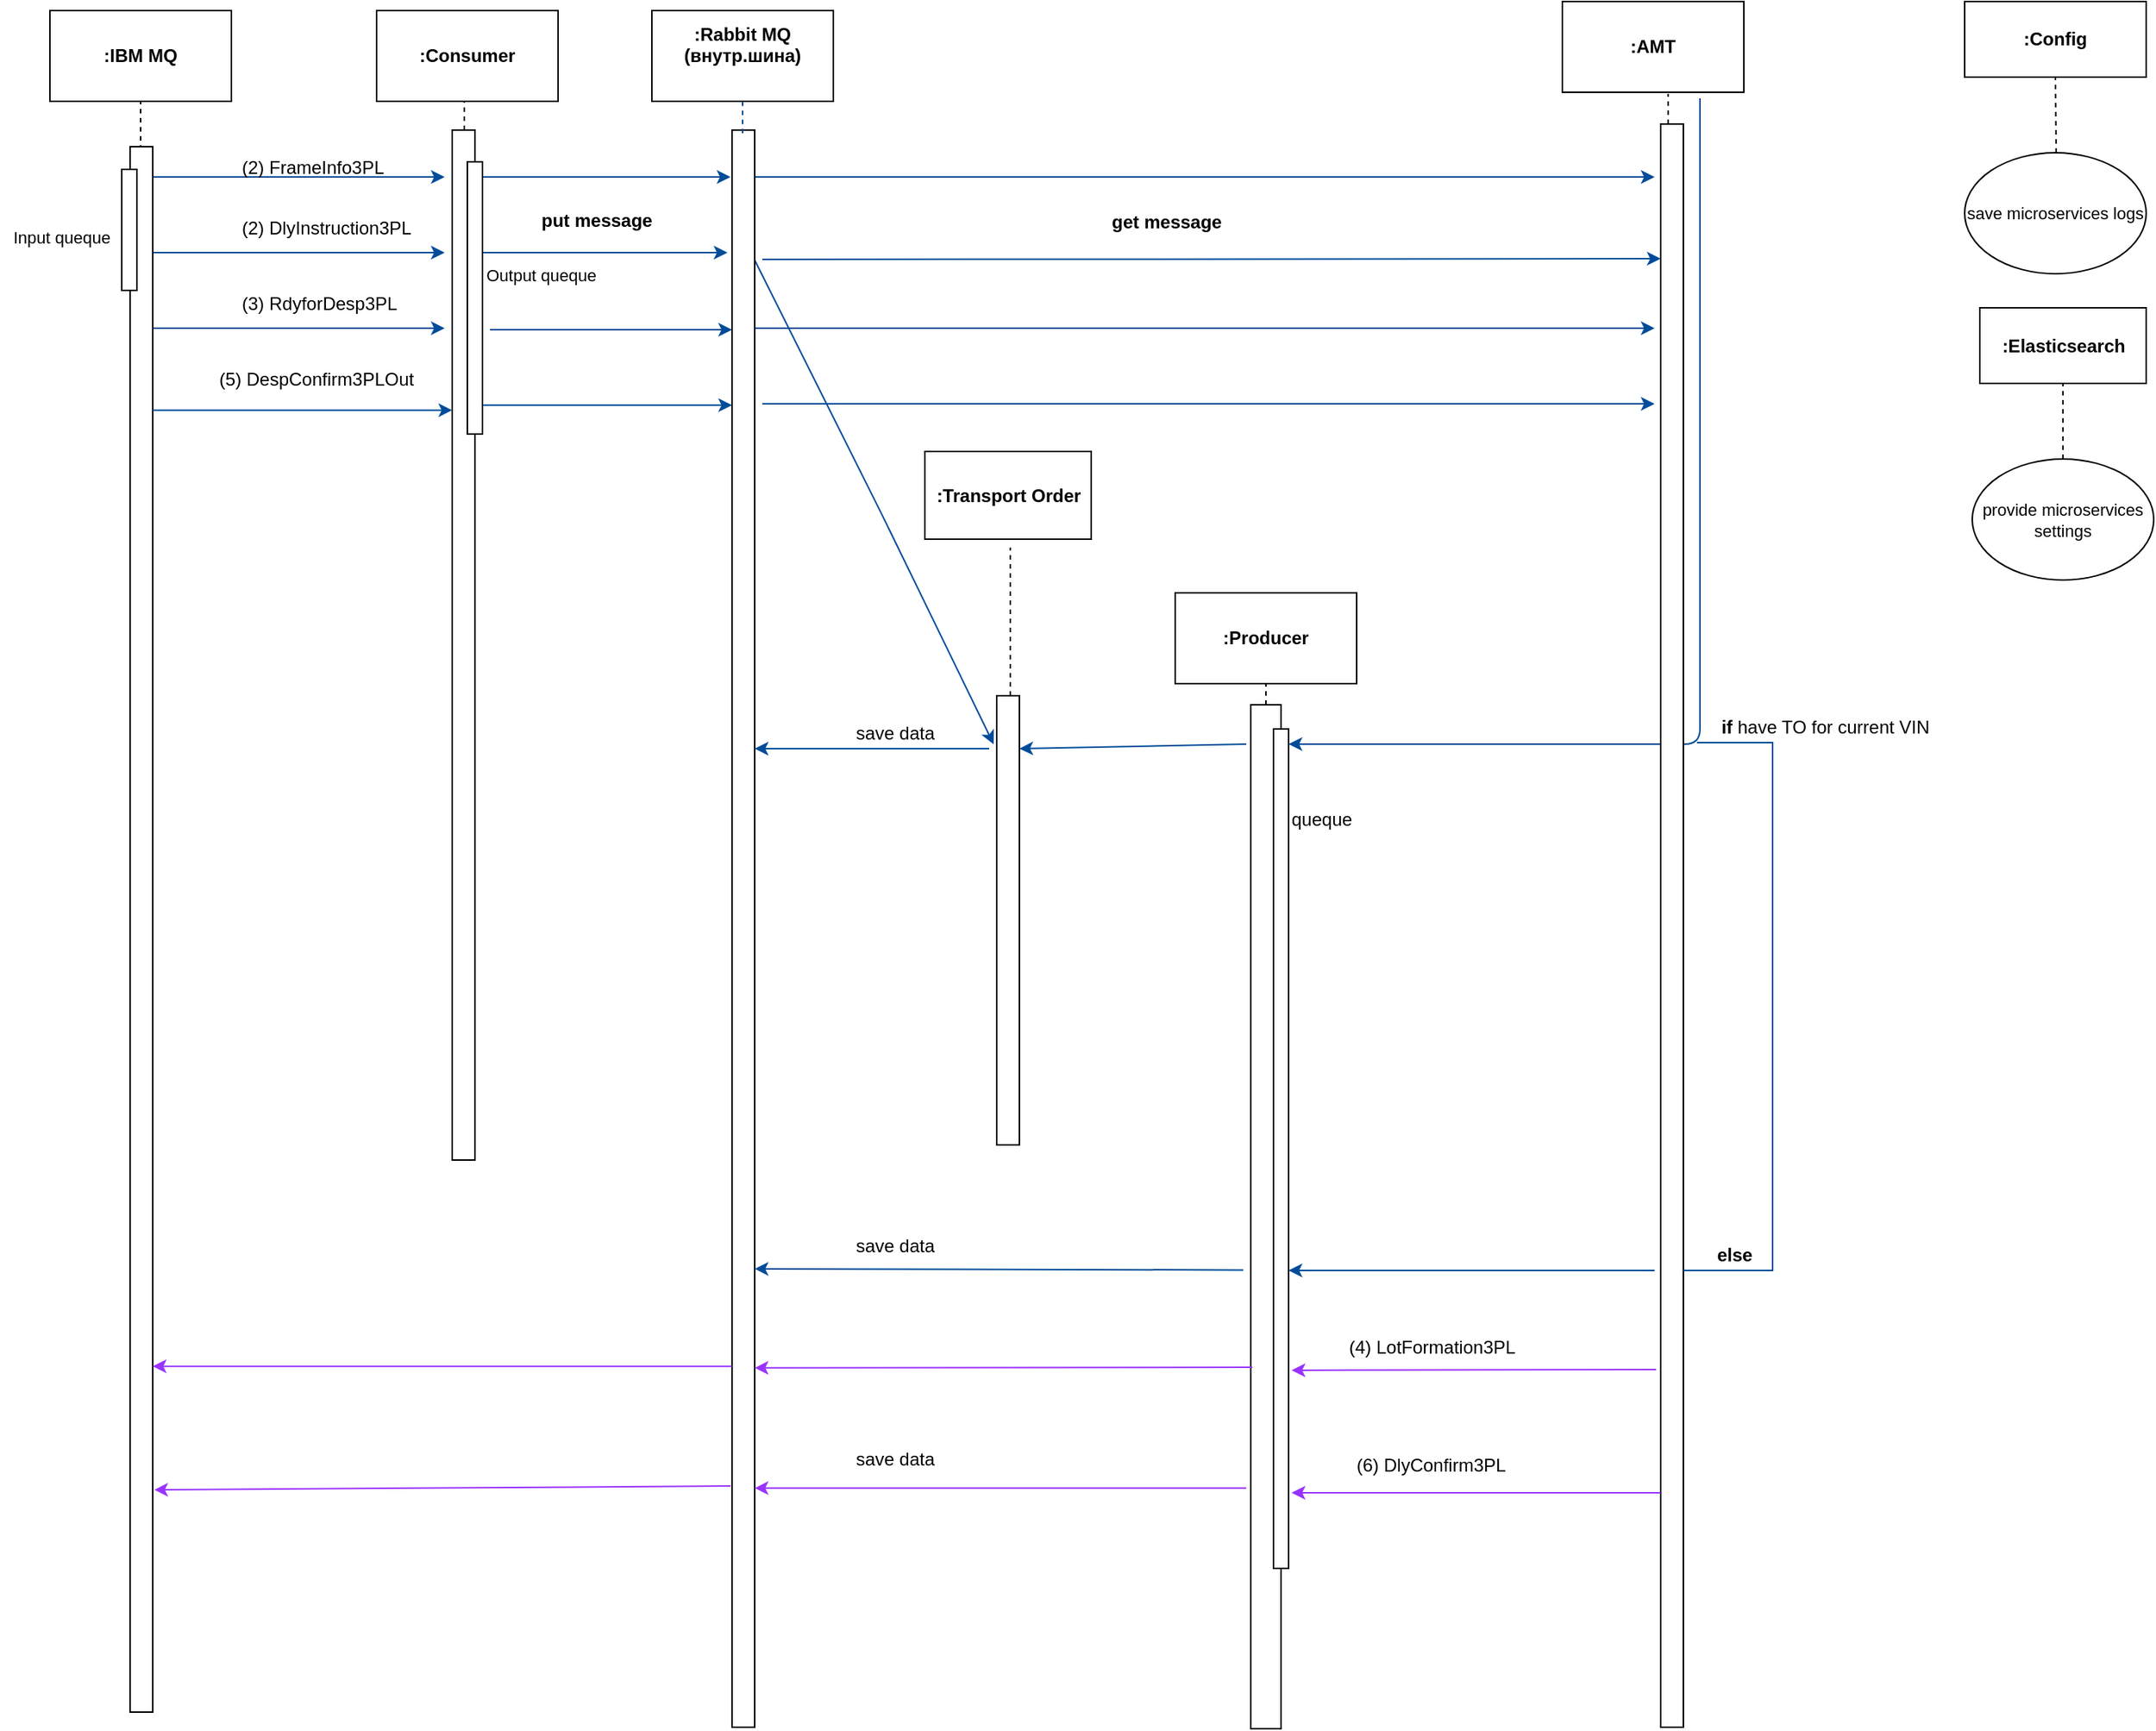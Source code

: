 <mxfile version="10.9.7" type="github"><diagram id="QFj1b3Ph4AJKoAcfD_9Q" name="Page-1"><mxGraphModel dx="2249" dy="796" grid="1" gridSize="10" guides="1" tooltips="1" connect="1" arrows="1" fold="1" page="1" pageScale="1" pageWidth="827" pageHeight="1169" math="0" shadow="0"><root><mxCell id="0"/><mxCell id="1" parent="0"/><mxCell id="KpSiDFXF2KOXU8hQdIHE-29" value="(3) RdyforDesp3PL" style="text;html=1;" parent="1" vertex="1"><mxGeometry x="-236" y="305" width="110" height="30" as="geometry"/></mxCell><mxCell id="52InWGM_COEgxq2UhdLl-113" value="&lt;span style=&quot;font-size: 12px&quot;&gt;:Elasticsearch&lt;/span&gt;" style="html=1;labelBackgroundColor=#ffffff;fontSize=1;fontStyle=1" parent="1" vertex="1"><mxGeometry x="915" y="321.5" width="110" height="50" as="geometry"/></mxCell><mxCell id="52InWGM_COEgxq2UhdLl-114" value="&lt;b&gt;:Config&lt;/b&gt;" style="rounded=0;whiteSpace=wrap;html=1;labelBackgroundColor=#ffffff;fontSize=12;" parent="1" vertex="1"><mxGeometry x="905" y="119" width="120" height="50" as="geometry"/></mxCell><mxCell id="52InWGM_COEgxq2UhdLl-122" value="" style="endArrow=none;dashed=1;html=1;fontSize=12;entryX=0.5;entryY=1;entryDx=0;entryDy=0;exitX=0.5;exitY=0;exitDx=0;exitDy=0;" parent="1" source="52InWGM_COEgxq2UhdLl-160" target="52InWGM_COEgxq2UhdLl-113" edge="1"><mxGeometry width="50" height="50" relative="1" as="geometry"><mxPoint x="960" y="431.5" as="sourcePoint"/><mxPoint x="1025" y="691.5" as="targetPoint"/></mxGeometry></mxCell><mxCell id="52InWGM_COEgxq2UhdLl-123" value="" style="endArrow=none;dashed=1;html=1;fontSize=12;entryX=0.5;entryY=1;entryDx=0;entryDy=0;" parent="1" target="52InWGM_COEgxq2UhdLl-114" edge="1"><mxGeometry width="50" height="50" relative="1" as="geometry"><mxPoint x="965.5" y="219" as="sourcePoint"/><mxPoint x="1240.5" y="209" as="targetPoint"/></mxGeometry></mxCell><mxCell id="52InWGM_COEgxq2UhdLl-157" value="settings for microservises" style="text;html=1;strokeColor=none;fillColor=none;align=center;verticalAlign=middle;whiteSpace=wrap;rounded=0;labelBackgroundColor=#ffffff;fontSize=11;" parent="1" vertex="1"><mxGeometry x="940" y="454.5" width="40" height="20" as="geometry"/></mxCell><mxCell id="52InWGM_COEgxq2UhdLl-159" value="&lt;span style=&quot;text-align: left;&quot;&gt;save microservices logs&lt;/span&gt;" style="ellipse;whiteSpace=wrap;html=1;labelBackgroundColor=none;fontSize=11;" parent="1" vertex="1"><mxGeometry x="905" y="219" width="120" height="80" as="geometry"/></mxCell><mxCell id="52InWGM_COEgxq2UhdLl-160" value="&lt;span style=&quot;text-align: left&quot;&gt;provide microservices settings&lt;/span&gt;" style="ellipse;whiteSpace=wrap;html=1;labelBackgroundColor=none;fontSize=11;" parent="1" vertex="1"><mxGeometry x="910" y="421.5" width="120" height="80" as="geometry"/></mxCell><mxCell id="52InWGM_COEgxq2UhdLl-175" value="&lt;b style=&quot;font-size: 12px;&quot;&gt;:IBM MQ&lt;/b&gt;" style="rounded=0;whiteSpace=wrap;html=1;labelBackgroundColor=none;fontSize=12;" parent="1" vertex="1"><mxGeometry x="-361" y="125" width="120" height="60" as="geometry"/></mxCell><mxCell id="52InWGM_COEgxq2UhdLl-176" value="&lt;b&gt;:Consumer&lt;/b&gt;" style="rounded=0;whiteSpace=wrap;html=1;labelBackgroundColor=none;fontSize=12;" parent="1" vertex="1"><mxGeometry x="-145" y="125" width="120" height="60" as="geometry"/></mxCell><mxCell id="52InWGM_COEgxq2UhdLl-177" value="&lt;b&gt;:Rabbit MQ&lt;br&gt;(внутр.шина)&lt;br&gt;&lt;br&gt;&lt;/b&gt;" style="rounded=0;whiteSpace=wrap;html=1;labelBackgroundColor=none;fontSize=12;" parent="1" vertex="1"><mxGeometry x="37" y="125" width="120" height="60" as="geometry"/></mxCell><mxCell id="52InWGM_COEgxq2UhdLl-178" value="&lt;b&gt;:Producer&lt;/b&gt;" style="rounded=0;whiteSpace=wrap;html=1;labelBackgroundColor=none;fontSize=12;" parent="1" vertex="1"><mxGeometry x="383" y="510" width="120" height="60" as="geometry"/></mxCell><mxCell id="52InWGM_COEgxq2UhdLl-179" value="&lt;b&gt;:Transport Order&lt;/b&gt;" style="rounded=0;whiteSpace=wrap;html=1;labelBackgroundColor=none;fontSize=12;" parent="1" vertex="1"><mxGeometry x="217.5" y="416.5" width="110" height="58" as="geometry"/></mxCell><mxCell id="52InWGM_COEgxq2UhdLl-180" value="&lt;b&gt;:AMT&lt;/b&gt;" style="rounded=0;whiteSpace=wrap;html=1;labelBackgroundColor=none;fontSize=12;" parent="1" vertex="1"><mxGeometry x="639" y="119" width="120" height="60" as="geometry"/></mxCell><mxCell id="52InWGM_COEgxq2UhdLl-181" value="" style="endArrow=none;dashed=1;html=1;fontSize=12;entryX=0.5;entryY=1;entryDx=0;entryDy=0;" parent="1" target="52InWGM_COEgxq2UhdLl-175" edge="1"><mxGeometry width="50" height="50" relative="1" as="geometry"><mxPoint x="-301" y="655" as="sourcePoint"/><mxPoint x="-300" y="205" as="targetPoint"/></mxGeometry></mxCell><mxCell id="52InWGM_COEgxq2UhdLl-182" value="" style="endArrow=none;dashed=1;html=1;fontSize=12;entryX=0.583;entryY=1;entryDx=0;entryDy=0;entryPerimeter=0;" parent="1" edge="1"><mxGeometry width="50" height="50" relative="1" as="geometry"><mxPoint x="-87" y="204" as="sourcePoint"/><mxPoint x="-87" y="185" as="targetPoint"/></mxGeometry></mxCell><mxCell id="52InWGM_COEgxq2UhdLl-184" value="" style="endArrow=none;dashed=1;html=1;fontSize=12;entryX=0.5;entryY=1;entryDx=0;entryDy=0;" parent="1" source="DakCSxDWCGbXa1bq1zqm-27" target="52InWGM_COEgxq2UhdLl-178" edge="1"><mxGeometry width="50" height="50" relative="1" as="geometry"><mxPoint x="408.5" y="757.5" as="sourcePoint"/><mxPoint x="214.5" y="337.5" as="targetPoint"/></mxGeometry></mxCell><mxCell id="52InWGM_COEgxq2UhdLl-185" value="" style="endArrow=none;dashed=1;html=1;fontSize=12;" parent="1" edge="1"><mxGeometry width="50" height="50" relative="1" as="geometry"><mxPoint x="274" y="578" as="sourcePoint"/><mxPoint x="274" y="480" as="targetPoint"/><Array as="points"/></mxGeometry></mxCell><mxCell id="52InWGM_COEgxq2UhdLl-186" value="" style="endArrow=none;dashed=1;html=1;fontSize=12;entryX=0.583;entryY=1.017;entryDx=0;entryDy=0;entryPerimeter=0;" parent="1" source="DakCSxDWCGbXa1bq1zqm-14" target="52InWGM_COEgxq2UhdLl-180" edge="1"><mxGeometry width="50" height="50" relative="1" as="geometry"><mxPoint x="709" y="885" as="sourcePoint"/><mxPoint x="740" y="365" as="targetPoint"/><Array as="points"/></mxGeometry></mxCell><mxCell id="52InWGM_COEgxq2UhdLl-187" value="" style="endArrow=classic;html=1;fontSize=12;strokeColor=#004C99;" parent="1" edge="1"><mxGeometry width="50" height="50" relative="1" as="geometry"><mxPoint x="-300" y="235" as="sourcePoint"/><mxPoint x="-100" y="235" as="targetPoint"/></mxGeometry></mxCell><mxCell id="52InWGM_COEgxq2UhdLl-188" value="" style="endArrow=classic;html=1;fontSize=12;strokeColor=#004C99;" parent="1" edge="1"><mxGeometry width="50" height="50" relative="1" as="geometry"><mxPoint x="-300" y="285" as="sourcePoint"/><mxPoint x="-100" y="285" as="targetPoint"/></mxGeometry></mxCell><mxCell id="52InWGM_COEgxq2UhdLl-189" value="" style="endArrow=classic;html=1;fontSize=12;strokeColor=#004C99;" parent="1" edge="1"><mxGeometry width="50" height="50" relative="1" as="geometry"><mxPoint x="-300" y="335" as="sourcePoint"/><mxPoint x="-100" y="335" as="targetPoint"/></mxGeometry></mxCell><mxCell id="52InWGM_COEgxq2UhdLl-190" value="" style="endArrow=classic;html=1;fontSize=12;strokeColor=#004C99;" parent="1" edge="1"><mxGeometry width="50" height="50" relative="1" as="geometry"><mxPoint x="-90" y="235" as="sourcePoint"/><mxPoint x="89" y="235" as="targetPoint"/></mxGeometry></mxCell><mxCell id="52InWGM_COEgxq2UhdLl-191" value="" style="endArrow=classic;html=1;fontSize=12;strokeColor=#004C99;" parent="1" edge="1"><mxGeometry width="50" height="50" relative="1" as="geometry"><mxPoint x="-90" y="285" as="sourcePoint"/><mxPoint x="87" y="285" as="targetPoint"/></mxGeometry></mxCell><mxCell id="52InWGM_COEgxq2UhdLl-193" value="(2) FrameInfo3PL" style="text;html=1;" parent="1" vertex="1"><mxGeometry x="-236.5" y="215" width="100" height="30" as="geometry"/></mxCell><mxCell id="52InWGM_COEgxq2UhdLl-196" value="(2) DlyInstruction3PL" style="text;html=1;fontSize=12;" parent="1" vertex="1"><mxGeometry x="-236" y="255" width="126" height="30" as="geometry"/></mxCell><mxCell id="DakCSxDWCGbXa1bq1zqm-1" value="" style="endArrow=classic;html=1;strokeColor=#004C99;" parent="1" edge="1"><mxGeometry width="50" height="50" relative="1" as="geometry"><mxPoint x="100" y="235" as="sourcePoint"/><mxPoint x="700" y="235" as="targetPoint"/></mxGeometry></mxCell><mxCell id="DakCSxDWCGbXa1bq1zqm-5" value="" style="endArrow=classic;html=1;strokeColor=#004C99;entryX=-0.133;entryY=0.108;entryDx=0;entryDy=0;entryPerimeter=0;" parent="1" edge="1" target="DakCSxDWCGbXa1bq1zqm-32"><mxGeometry width="50" height="50" relative="1" as="geometry"><mxPoint x="100" y="280" as="sourcePoint"/><mxPoint x="700" y="285" as="targetPoint"/><Array as="points"><mxPoint x="190" y="460"/></Array></mxGeometry></mxCell><mxCell id="DakCSxDWCGbXa1bq1zqm-6" value="" style="endArrow=classic;html=1;strokeColor=#004C99;" parent="1" edge="1"><mxGeometry width="50" height="50" relative="1" as="geometry"><mxPoint x="90" y="335" as="sourcePoint"/><mxPoint x="700" y="335" as="targetPoint"/></mxGeometry></mxCell><mxCell id="DakCSxDWCGbXa1bq1zqm-7" value="&lt;b&gt;if &lt;/b&gt;have TO for current VIN" style="text;html=1;strokeColor=none;fillColor=none;align=center;verticalAlign=middle;whiteSpace=wrap;rounded=0;" parent="1" vertex="1"><mxGeometry x="733" y="589" width="160" height="20" as="geometry"/></mxCell><mxCell id="DakCSxDWCGbXa1bq1zqm-8" value="" style="endArrow=classic;html=1;strokeColor=#004C99;" parent="1" edge="1"><mxGeometry width="50" height="50" relative="1" as="geometry"><mxPoint x="730" y="183" as="sourcePoint"/><mxPoint x="458" y="610" as="targetPoint"/><Array as="points"><mxPoint x="730" y="610"/></Array></mxGeometry></mxCell><mxCell id="DakCSxDWCGbXa1bq1zqm-9" value="" style="html=1;points=[];perimeter=orthogonalPerimeter;" parent="1" vertex="1"><mxGeometry x="-308" y="215" width="15" height="1035" as="geometry"/></mxCell><mxCell id="DakCSxDWCGbXa1bq1zqm-10" value="" style="html=1;points=[];perimeter=orthogonalPerimeter;" parent="1" vertex="1"><mxGeometry x="-95" y="204" width="15" height="681" as="geometry"/></mxCell><mxCell id="DakCSxDWCGbXa1bq1zqm-13" value="&lt;b&gt;get message&lt;/b&gt;" style="text;html=1;strokeColor=none;fillColor=none;align=center;verticalAlign=middle;whiteSpace=wrap;rounded=0;" parent="1" vertex="1"><mxGeometry x="327.5" y="255" width="99" height="20" as="geometry"/></mxCell><mxCell id="DakCSxDWCGbXa1bq1zqm-14" value="" style="html=1;points=[];perimeter=orthogonalPerimeter;" parent="1" vertex="1"><mxGeometry x="704" y="200" width="15" height="1060" as="geometry"/></mxCell><mxCell id="DakCSxDWCGbXa1bq1zqm-16" value="&lt;b&gt;put message&lt;/b&gt;" style="text;html=1;fillColor=#ffffff;" parent="1" vertex="1"><mxGeometry x="-38" y="250" width="100" height="30" as="geometry"/></mxCell><mxCell id="DakCSxDWCGbXa1bq1zqm-17" value="" style="html=1;points=[];perimeter=orthogonalPerimeter;" parent="1" vertex="1"><mxGeometry x="90" y="204" width="15" height="1056" as="geometry"/></mxCell><mxCell id="DakCSxDWCGbXa1bq1zqm-21" value="" style="html=1;points=[];perimeter=orthogonalPerimeter;labelBackgroundColor=#ffffff;fontSize=11;" parent="1" vertex="1"><mxGeometry x="-313.5" y="230" width="10" height="80" as="geometry"/></mxCell><mxCell id="DakCSxDWCGbXa1bq1zqm-22" value="Input queque" style="text;html=1;strokeColor=none;fillColor=none;align=center;verticalAlign=middle;whiteSpace=wrap;rounded=0;labelBackgroundColor=#ffffff;fontSize=11;" parent="1" vertex="1"><mxGeometry x="-393.5" y="265" width="80" height="20" as="geometry"/></mxCell><mxCell id="DakCSxDWCGbXa1bq1zqm-24" value="" style="html=1;points=[];perimeter=orthogonalPerimeter;labelBackgroundColor=#ffffff;fontSize=11;" parent="1" vertex="1"><mxGeometry x="-85" y="225" width="10" height="180" as="geometry"/></mxCell><mxCell id="DakCSxDWCGbXa1bq1zqm-25" value="Output queque" style="text;html=1;strokeColor=none;fillColor=none;align=center;verticalAlign=middle;whiteSpace=wrap;rounded=0;labelBackgroundColor=#ffffff;fontSize=11;" parent="1" vertex="1"><mxGeometry x="-80" y="290" width="88" height="20" as="geometry"/></mxCell><mxCell id="DakCSxDWCGbXa1bq1zqm-27" value="" style="html=1;points=[];perimeter=orthogonalPerimeter;labelBackgroundColor=#ffffff;fontSize=11;" parent="1" vertex="1"><mxGeometry x="433" y="584" width="20" height="677" as="geometry"/></mxCell><mxCell id="DakCSxDWCGbXa1bq1zqm-29" value="" style="html=1;points=[];perimeter=orthogonalPerimeter;labelBackgroundColor=#ffffff;fontSize=11;" parent="1" vertex="1"><mxGeometry x="448" y="600" width="10" height="555" as="geometry"/></mxCell><mxCell id="DakCSxDWCGbXa1bq1zqm-30" value="queque" style="text;html=1;resizable=0;points=[];autosize=1;align=left;verticalAlign=top;spacingTop=-4;" parent="1" vertex="1"><mxGeometry x="458" y="650" width="60" height="20" as="geometry"/></mxCell><mxCell id="DakCSxDWCGbXa1bq1zqm-31" value="" style="endArrow=classic;html=1;strokeColor=#004C99;" parent="1" edge="1"><mxGeometry width="50" height="50" relative="1" as="geometry"><mxPoint x="430" y="610" as="sourcePoint"/><mxPoint x="280" y="613" as="targetPoint"/></mxGeometry></mxCell><mxCell id="DakCSxDWCGbXa1bq1zqm-32" value="" style="html=1;points=[];perimeter=orthogonalPerimeter;" parent="1" vertex="1"><mxGeometry x="265" y="578" width="15" height="297" as="geometry"/></mxCell><mxCell id="DakCSxDWCGbXa1bq1zqm-34" value="" style="endArrow=classic;html=1;strokeColor=#004C99;" parent="1" target="DakCSxDWCGbXa1bq1zqm-17" edge="1"><mxGeometry width="50" height="50" relative="1" as="geometry"><mxPoint x="-70" y="336" as="sourcePoint"/><mxPoint y="325" as="targetPoint"/></mxGeometry></mxCell><mxCell id="DakCSxDWCGbXa1bq1zqm-37" value="" style="endArrow=classic;html=1;strokeColor=#004C99;entryX=0;entryY=0.272;entryDx=0;entryDy=0;entryPerimeter=0;" parent="1" source="DakCSxDWCGbXa1bq1zqm-9" target="DakCSxDWCGbXa1bq1zqm-10" edge="1"><mxGeometry width="50" height="50" relative="1" as="geometry"><mxPoint x="-293" y="375" as="sourcePoint"/><mxPoint x="-150" y="365" as="targetPoint"/></mxGeometry></mxCell><mxCell id="DakCSxDWCGbXa1bq1zqm-38" value="(5) DespConfirm3PLOut" style="text;html=1;" parent="1" vertex="1"><mxGeometry x="-251.5" y="355" width="150" height="30" as="geometry"/></mxCell><mxCell id="DakCSxDWCGbXa1bq1zqm-39" value="" style="endArrow=classic;html=1;strokeColor=#004C99;exitX=1;exitY=0.894;exitDx=0;exitDy=0;exitPerimeter=0;" parent="1" source="DakCSxDWCGbXa1bq1zqm-24" target="DakCSxDWCGbXa1bq1zqm-17" edge="1"><mxGeometry width="50" height="50" relative="1" as="geometry"><mxPoint x="-60" y="385" as="sourcePoint"/><mxPoint x="30" y="395" as="targetPoint"/></mxGeometry></mxCell><mxCell id="DakCSxDWCGbXa1bq1zqm-40" value="" style="endArrow=classic;html=1;strokeColor=#004C99;" parent="1" edge="1"><mxGeometry width="50" height="50" relative="1" as="geometry"><mxPoint x="110" y="385" as="sourcePoint"/><mxPoint x="700" y="385" as="targetPoint"/></mxGeometry></mxCell><mxCell id="DakCSxDWCGbXa1bq1zqm-41" value="" style="endArrow=classic;html=1;strokeColor=#9933FF;" parent="1" edge="1"><mxGeometry width="50" height="50" relative="1" as="geometry"><mxPoint x="701" y="1023.5" as="sourcePoint"/><mxPoint x="460" y="1024" as="targetPoint"/></mxGeometry></mxCell><mxCell id="DakCSxDWCGbXa1bq1zqm-42" value="" style="endArrow=classic;html=1;strokeColor=#9933FF;" parent="1" source="DakCSxDWCGbXa1bq1zqm-14" edge="1"><mxGeometry width="50" height="50" relative="1" as="geometry"><mxPoint x="700" y="835" as="sourcePoint"/><mxPoint x="460" y="1105" as="targetPoint"/><Array as="points"/></mxGeometry></mxCell><mxCell id="DakCSxDWCGbXa1bq1zqm-43" value="(4) LotFormation3PL" style="text;html=1;" parent="1" vertex="1"><mxGeometry x="495.5" y="995" width="130" height="30" as="geometry"/></mxCell><mxCell id="DakCSxDWCGbXa1bq1zqm-44" value="(6) DlyConfirm3PL" style="text;html=1;" parent="1" vertex="1"><mxGeometry x="500.5" y="1073" width="120" height="30" as="geometry"/></mxCell><mxCell id="DakCSxDWCGbXa1bq1zqm-48" value="" style="endArrow=classic;html=1;strokeColor=#004C99;" parent="1" edge="1"><mxGeometry width="50" height="50" relative="1" as="geometry"><mxPoint x="260" y="613" as="sourcePoint"/><mxPoint x="105" y="613" as="targetPoint"/></mxGeometry></mxCell><mxCell id="DakCSxDWCGbXa1bq1zqm-49" value="save data" style="text;html=1;resizable=0;points=[];autosize=1;align=left;verticalAlign=top;spacingTop=-4;" parent="1" vertex="1"><mxGeometry x="170" y="593" width="70" height="20" as="geometry"/></mxCell><mxCell id="DakCSxDWCGbXa1bq1zqm-72" value="" style="endArrow=classic;html=1;strokeColor=#9933FF;entryX=1;entryY=0.775;entryDx=0;entryDy=0;entryPerimeter=0;exitX=0.05;exitY=0.647;exitDx=0;exitDy=0;exitPerimeter=0;" parent="1" target="DakCSxDWCGbXa1bq1zqm-17" edge="1" source="DakCSxDWCGbXa1bq1zqm-27"><mxGeometry width="50" height="50" relative="1" as="geometry"><mxPoint x="390" y="1025" as="sourcePoint"/><mxPoint x="230" y="1045" as="targetPoint"/></mxGeometry></mxCell><mxCell id="DakCSxDWCGbXa1bq1zqm-73" value="" style="endArrow=classic;html=1;strokeColor=#9933FF;exitX=-0.15;exitY=0.765;exitDx=0;exitDy=0;exitPerimeter=0;" parent="1" target="DakCSxDWCGbXa1bq1zqm-17" edge="1" source="DakCSxDWCGbXa1bq1zqm-27"><mxGeometry width="50" height="50" relative="1" as="geometry"><mxPoint x="390" y="1105" as="sourcePoint"/><mxPoint x="260" y="1115" as="targetPoint"/></mxGeometry></mxCell><mxCell id="DakCSxDWCGbXa1bq1zqm-74" value="" style="endArrow=classic;html=1;strokeColor=#9933FF;exitX=0;exitY=0.774;exitDx=0;exitDy=0;exitPerimeter=0;" parent="1" source="DakCSxDWCGbXa1bq1zqm-17" target="DakCSxDWCGbXa1bq1zqm-9" edge="1"><mxGeometry width="50" height="50" relative="1" as="geometry"><mxPoint x="-70" y="1065" as="sourcePoint"/><mxPoint x="-20" y="1015" as="targetPoint"/></mxGeometry></mxCell><mxCell id="DakCSxDWCGbXa1bq1zqm-75" value="" style="endArrow=classic;html=1;strokeColor=#9933FF;exitX=-0.067;exitY=0.849;exitDx=0;exitDy=0;exitPerimeter=0;entryX=1.067;entryY=0.858;entryDx=0;entryDy=0;entryPerimeter=0;" parent="1" source="DakCSxDWCGbXa1bq1zqm-17" target="DakCSxDWCGbXa1bq1zqm-9" edge="1"><mxGeometry width="50" height="50" relative="1" as="geometry"><mxPoint x="-80" y="1135" as="sourcePoint"/><mxPoint x="-30" y="1085" as="targetPoint"/></mxGeometry></mxCell><mxCell id="DakCSxDWCGbXa1bq1zqm-76" value="save data" style="text;html=1;resizable=0;points=[];autosize=1;align=left;verticalAlign=top;spacingTop=-4;" parent="1" vertex="1"><mxGeometry x="170" y="1073" width="70" height="20" as="geometry"/></mxCell><mxCell id="l3xat6u1_Pl9rr3lCrd1-2" value="&lt;b&gt;else&lt;/b&gt;" style="text;html=1;strokeColor=none;fillColor=none;align=center;verticalAlign=middle;whiteSpace=wrap;rounded=0;" parent="1" vertex="1"><mxGeometry x="733" y="938" width="40" height="20" as="geometry"/></mxCell><mxCell id="l3xat6u1_Pl9rr3lCrd1-3" value="" style="endArrow=classic;html=1;strokeColor=#004C99;" parent="1" edge="1"><mxGeometry width="50" height="50" relative="1" as="geometry"><mxPoint x="700" y="958" as="sourcePoint"/><mxPoint x="458" y="958" as="targetPoint"/></mxGeometry></mxCell><mxCell id="l3xat6u1_Pl9rr3lCrd1-4" value="" style="endArrow=classic;html=1;exitX=-0.25;exitY=0.552;exitDx=0;exitDy=0;exitPerimeter=0;entryX=1;entryY=0.713;entryDx=0;entryDy=0;entryPerimeter=0;strokeColor=#004C99;" parent="1" source="DakCSxDWCGbXa1bq1zqm-27" target="DakCSxDWCGbXa1bq1zqm-17" edge="1"><mxGeometry width="50" height="50" relative="1" as="geometry"><mxPoint x="230" y="990" as="sourcePoint"/><mxPoint x="280" y="940" as="targetPoint"/></mxGeometry></mxCell><mxCell id="l3xat6u1_Pl9rr3lCrd1-7" value="" style="endArrow=none;html=1;strokeColor=#004C99;" parent="1" edge="1"><mxGeometry width="50" height="50" relative="1" as="geometry"><mxPoint x="719" y="958" as="sourcePoint"/><mxPoint x="750" y="958" as="targetPoint"/></mxGeometry></mxCell><mxCell id="l3xat6u1_Pl9rr3lCrd1-8" value="save data" style="text;html=1;" parent="1" vertex="1"><mxGeometry x="170" y="928" width="90" height="30" as="geometry"/></mxCell><mxCell id="y0w5qYsUNVKqhIbErfso-6" value="" style="endArrow=classic;html=1;strokeColor=#004C99;exitX=1.333;exitY=0.081;exitDx=0;exitDy=0;exitPerimeter=0;entryX=0;entryY=0.084;entryDx=0;entryDy=0;entryPerimeter=0;" edge="1" parent="1" source="DakCSxDWCGbXa1bq1zqm-17" target="DakCSxDWCGbXa1bq1zqm-14"><mxGeometry width="50" height="50" relative="1" as="geometry"><mxPoint x="310" y="280" as="sourcePoint"/><mxPoint x="920" y="280" as="targetPoint"/></mxGeometry></mxCell><mxCell id="y0w5qYsUNVKqhIbErfso-7" value="" style="strokeWidth=1;html=1;shape=mxgraph.flowchart.annotation_1;align=left;pointerEvents=1;fillColor=#ffffff;rotation=180;strokeColor=#004C99;" vertex="1" parent="1"><mxGeometry x="728" y="609" width="50" height="349" as="geometry"/></mxCell><mxCell id="y0w5qYsUNVKqhIbErfso-9" value="" style="endArrow=none;dashed=1;html=1;strokeColor=#004C99;entryX=0.5;entryY=1;entryDx=0;entryDy=0;exitX=0.467;exitY=0.002;exitDx=0;exitDy=0;exitPerimeter=0;" edge="1" parent="1" source="DakCSxDWCGbXa1bq1zqm-17" target="52InWGM_COEgxq2UhdLl-177"><mxGeometry width="50" height="50" relative="1" as="geometry"><mxPoint x="110" y="240" as="sourcePoint"/><mxPoint x="160" y="190" as="targetPoint"/></mxGeometry></mxCell></root></mxGraphModel></diagram></mxfile>